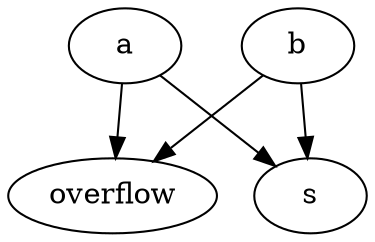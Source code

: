 strict digraph "" {
	a -> overflow	[weight=1.0];
	a -> s	[weight=1.0];
	b -> overflow	[weight=1.0];
	b -> s	[weight=1.0];
}
